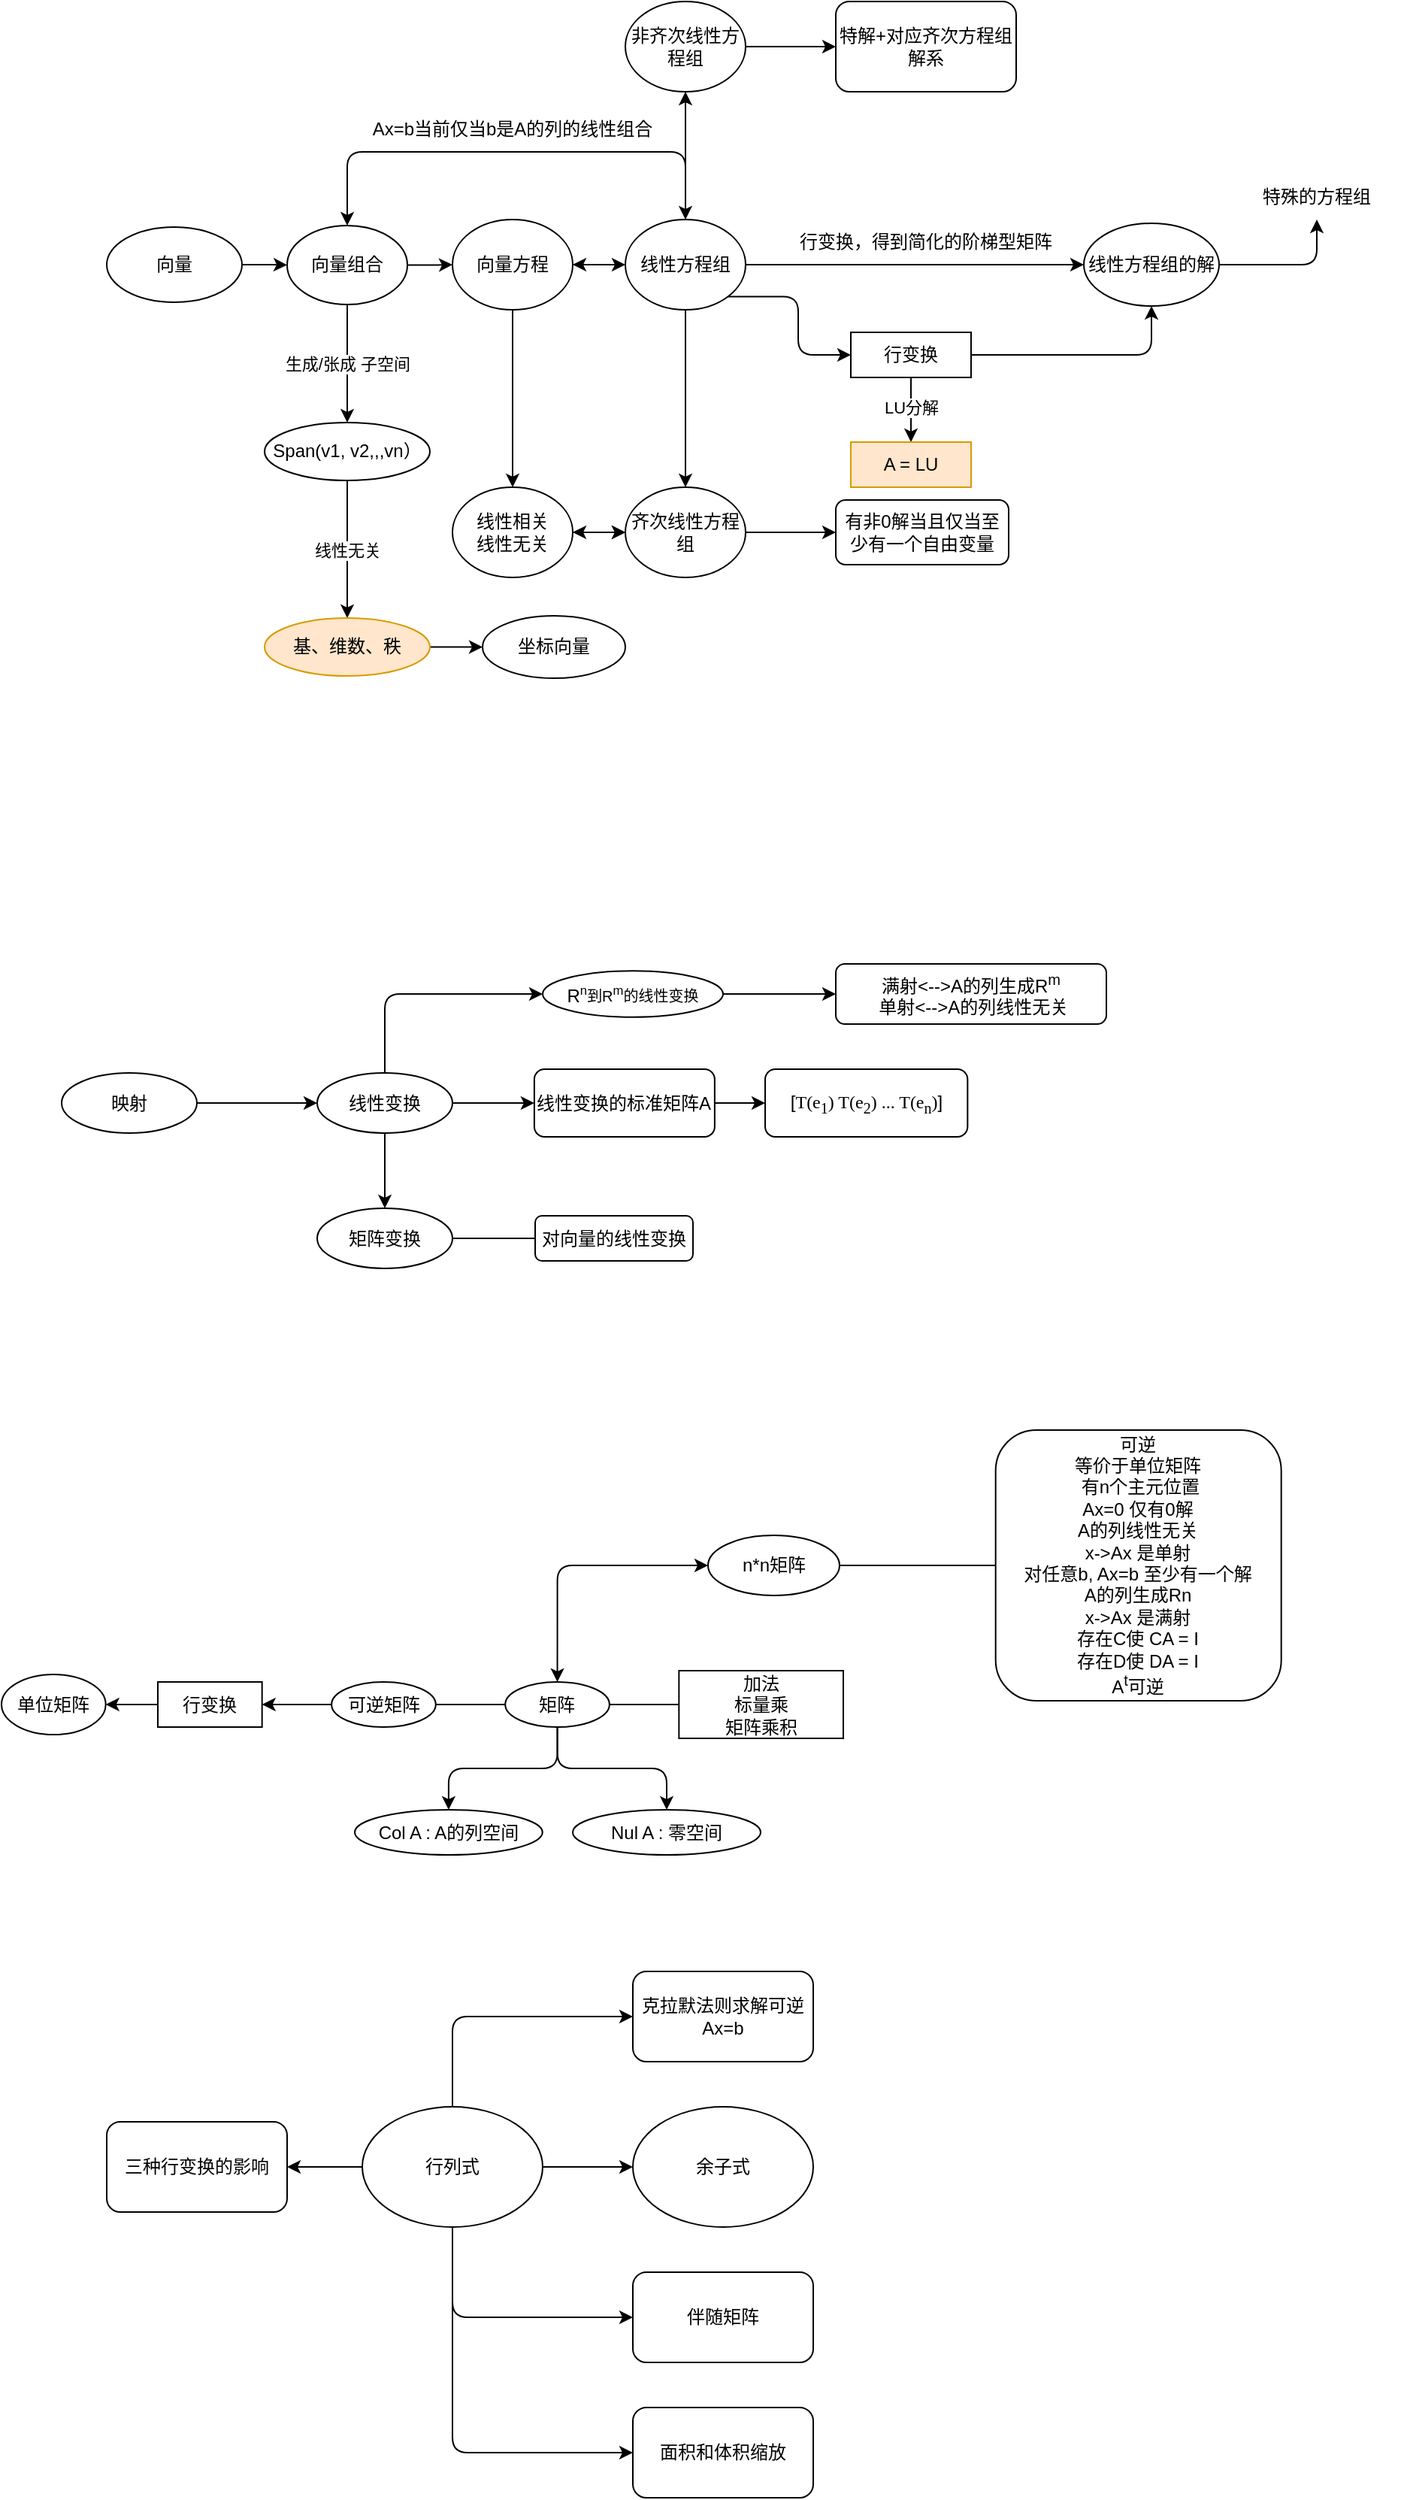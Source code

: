 <mxfile version="20.5.1" type="github">
  <diagram name="Page-1" id="e7e014a7-5840-1c2e-5031-d8a46d1fe8dd">
    <mxGraphModel dx="1422" dy="762" grid="1" gridSize="10" guides="1" tooltips="1" connect="1" arrows="1" fold="1" page="1" pageScale="1" pageWidth="827" pageHeight="11169" background="none" math="0" shadow="0">
      <root>
        <mxCell id="0" />
        <mxCell id="1" parent="0" />
        <mxCell id="oNJBq7v1mSASrG1cI6hb-3" value="" style="edgeStyle=orthogonalEdgeStyle;rounded=0;orthogonalLoop=1;jettySize=auto;html=1;" parent="1" source="oNJBq7v1mSASrG1cI6hb-1" target="oNJBq7v1mSASrG1cI6hb-2" edge="1">
          <mxGeometry relative="1" as="geometry" />
        </mxCell>
        <mxCell id="oNJBq7v1mSASrG1cI6hb-1" value="向量" style="ellipse;whiteSpace=wrap;html=1;" parent="1" vertex="1">
          <mxGeometry x="160" y="210" width="90" height="50" as="geometry" />
        </mxCell>
        <mxCell id="oNJBq7v1mSASrG1cI6hb-5" value="" style="edgeStyle=orthogonalEdgeStyle;rounded=0;orthogonalLoop=1;jettySize=auto;html=1;" parent="1" source="oNJBq7v1mSASrG1cI6hb-2" target="oNJBq7v1mSASrG1cI6hb-4" edge="1">
          <mxGeometry relative="1" as="geometry" />
        </mxCell>
        <mxCell id="oNJBq7v1mSASrG1cI6hb-12" style="edgeStyle=orthogonalEdgeStyle;rounded=1;orthogonalLoop=1;jettySize=auto;html=1;exitX=0.5;exitY=0;exitDx=0;exitDy=0;entryX=0.5;entryY=0;entryDx=0;entryDy=0;elbow=vertical;startArrow=classic;startFill=1;" parent="1" source="oNJBq7v1mSASrG1cI6hb-2" target="oNJBq7v1mSASrG1cI6hb-6" edge="1">
          <mxGeometry relative="1" as="geometry">
            <Array as="points">
              <mxPoint x="320" y="160" />
              <mxPoint x="545" y="160" />
            </Array>
          </mxGeometry>
        </mxCell>
        <mxCell id="oNJBq7v1mSASrG1cI6hb-25" value="生成/张成 子空间" style="edgeStyle=orthogonalEdgeStyle;curved=1;rounded=0;orthogonalLoop=1;jettySize=auto;html=1;elbow=vertical;" parent="1" edge="1">
          <mxGeometry relative="1" as="geometry">
            <mxPoint x="320" y="261.5" as="sourcePoint" />
            <mxPoint x="320" y="340" as="targetPoint" />
            <Array as="points">
              <mxPoint x="320" y="290" />
              <mxPoint x="320" y="290" />
            </Array>
          </mxGeometry>
        </mxCell>
        <mxCell id="oNJBq7v1mSASrG1cI6hb-2" value="向量组合" style="ellipse;whiteSpace=wrap;html=1;" parent="1" vertex="1">
          <mxGeometry x="280" y="209" width="80" height="52.5" as="geometry" />
        </mxCell>
        <mxCell id="oNJBq7v1mSASrG1cI6hb-7" value="" style="edgeStyle=orthogonalEdgeStyle;rounded=0;orthogonalLoop=1;jettySize=auto;html=1;startArrow=classic;startFill=1;" parent="1" source="oNJBq7v1mSASrG1cI6hb-4" target="oNJBq7v1mSASrG1cI6hb-6" edge="1">
          <mxGeometry relative="1" as="geometry" />
        </mxCell>
        <mxCell id="oNJBq7v1mSASrG1cI6hb-28" value="" style="edgeStyle=orthogonalEdgeStyle;curved=1;rounded=0;orthogonalLoop=1;jettySize=auto;html=1;elbow=vertical;" parent="1" source="oNJBq7v1mSASrG1cI6hb-4" target="oNJBq7v1mSASrG1cI6hb-27" edge="1">
          <mxGeometry relative="1" as="geometry" />
        </mxCell>
        <mxCell id="oNJBq7v1mSASrG1cI6hb-4" value="向量方程" style="ellipse;whiteSpace=wrap;html=1;" parent="1" vertex="1">
          <mxGeometry x="390" y="205" width="80" height="60" as="geometry" />
        </mxCell>
        <mxCell id="oNJBq7v1mSASrG1cI6hb-21" style="edgeStyle=orthogonalEdgeStyle;curved=1;rounded=0;orthogonalLoop=1;jettySize=auto;html=1;exitX=0.5;exitY=0;exitDx=0;exitDy=0;elbow=vertical;" parent="1" source="oNJBq7v1mSASrG1cI6hb-6" target="oNJBq7v1mSASrG1cI6hb-20" edge="1">
          <mxGeometry relative="1" as="geometry" />
        </mxCell>
        <mxCell id="oNJBq7v1mSASrG1cI6hb-30" value="" style="edgeStyle=orthogonalEdgeStyle;curved=1;rounded=0;orthogonalLoop=1;jettySize=auto;html=1;elbow=vertical;" parent="1" source="oNJBq7v1mSASrG1cI6hb-6" target="oNJBq7v1mSASrG1cI6hb-29" edge="1">
          <mxGeometry relative="1" as="geometry" />
        </mxCell>
        <mxCell id="oNJBq7v1mSASrG1cI6hb-44" value="" style="edgeStyle=orthogonalEdgeStyle;orthogonalLoop=1;jettySize=auto;html=1;startArrow=none;startFill=0;endArrow=classic;endFill=1;elbow=vertical;rounded=0;" parent="1" source="oNJBq7v1mSASrG1cI6hb-6" target="oNJBq7v1mSASrG1cI6hb-43" edge="1">
          <mxGeometry relative="1" as="geometry" />
        </mxCell>
        <mxCell id="xrt7ozniqlqUP_sp9zLt-5" style="edgeStyle=orthogonalEdgeStyle;orthogonalLoop=1;jettySize=auto;html=1;exitX=1;exitY=1;exitDx=0;exitDy=0;entryX=0;entryY=0.5;entryDx=0;entryDy=0;rounded=1;" parent="1" source="oNJBq7v1mSASrG1cI6hb-6" target="xrt7ozniqlqUP_sp9zLt-6" edge="1">
          <mxGeometry relative="1" as="geometry">
            <mxPoint x="680" y="300" as="targetPoint" />
          </mxGeometry>
        </mxCell>
        <mxCell id="oNJBq7v1mSASrG1cI6hb-6" value="线性方程组" style="ellipse;whiteSpace=wrap;html=1;" parent="1" vertex="1">
          <mxGeometry x="505" y="205" width="80" height="60" as="geometry" />
        </mxCell>
        <mxCell id="oNJBq7v1mSASrG1cI6hb-23" value="" style="edgeStyle=orthogonalEdgeStyle;curved=1;rounded=0;orthogonalLoop=1;jettySize=auto;html=1;elbow=vertical;" parent="1" source="oNJBq7v1mSASrG1cI6hb-20" target="oNJBq7v1mSASrG1cI6hb-22" edge="1">
          <mxGeometry relative="1" as="geometry" />
        </mxCell>
        <mxCell id="oNJBq7v1mSASrG1cI6hb-20" value="非齐次线性方程组" style="ellipse;whiteSpace=wrap;html=1;" parent="1" vertex="1">
          <mxGeometry x="505" y="60" width="80" height="60" as="geometry" />
        </mxCell>
        <mxCell id="oNJBq7v1mSASrG1cI6hb-22" value="特解+对应齐次方程组解系" style="rounded=1;whiteSpace=wrap;html=1;" parent="1" vertex="1">
          <mxGeometry x="645" y="60" width="120" height="60" as="geometry" />
        </mxCell>
        <mxCell id="repZEsD1BnuXegKg9dCB-4" value="线性无关" style="edgeStyle=orthogonalEdgeStyle;rounded=0;orthogonalLoop=1;jettySize=auto;html=1;" parent="1" source="oNJBq7v1mSASrG1cI6hb-24" target="repZEsD1BnuXegKg9dCB-3" edge="1">
          <mxGeometry relative="1" as="geometry" />
        </mxCell>
        <mxCell id="oNJBq7v1mSASrG1cI6hb-24" value="Span(v1, v2,,,vn）" style="ellipse;whiteSpace=wrap;html=1;" parent="1" vertex="1">
          <mxGeometry x="265" y="340" width="110" height="38.5" as="geometry" />
        </mxCell>
        <mxCell id="oNJBq7v1mSASrG1cI6hb-31" value="" style="edgeStyle=orthogonalEdgeStyle;curved=1;rounded=0;orthogonalLoop=1;jettySize=auto;html=1;elbow=vertical;endArrow=classic;endFill=1;" parent="1" source="oNJBq7v1mSASrG1cI6hb-27" target="oNJBq7v1mSASrG1cI6hb-29" edge="1">
          <mxGeometry relative="1" as="geometry" />
        </mxCell>
        <mxCell id="oNJBq7v1mSASrG1cI6hb-41" value="" style="edgeStyle=orthogonalEdgeStyle;orthogonalLoop=1;jettySize=auto;html=1;endArrow=classic;endFill=1;elbow=vertical;curved=1;startArrow=classic;startFill=1;" parent="1" source="oNJBq7v1mSASrG1cI6hb-27" target="oNJBq7v1mSASrG1cI6hb-29" edge="1">
          <mxGeometry relative="1" as="geometry" />
        </mxCell>
        <mxCell id="oNJBq7v1mSASrG1cI6hb-27" value="线性相关&lt;br&gt;线性无关" style="ellipse;whiteSpace=wrap;html=1;" parent="1" vertex="1">
          <mxGeometry x="390" y="383" width="80" height="60" as="geometry" />
        </mxCell>
        <mxCell id="xrt7ozniqlqUP_sp9zLt-14" value="" style="edgeStyle=orthogonalEdgeStyle;rounded=1;orthogonalLoop=1;jettySize=auto;html=1;startArrow=none;startFill=0;" parent="1" source="oNJBq7v1mSASrG1cI6hb-29" target="xrt7ozniqlqUP_sp9zLt-13" edge="1">
          <mxGeometry relative="1" as="geometry" />
        </mxCell>
        <mxCell id="oNJBq7v1mSASrG1cI6hb-29" value="齐次线性方程组" style="ellipse;whiteSpace=wrap;html=1;" parent="1" vertex="1">
          <mxGeometry x="505" y="383" width="80" height="60" as="geometry" />
        </mxCell>
        <mxCell id="xrt7ozniqlqUP_sp9zLt-9" style="edgeStyle=orthogonalEdgeStyle;rounded=1;orthogonalLoop=1;jettySize=auto;html=1;exitX=1;exitY=0.5;exitDx=0;exitDy=0;entryX=0.5;entryY=1;entryDx=0;entryDy=0;" parent="1" source="oNJBq7v1mSASrG1cI6hb-43" target="oNJBq7v1mSASrG1cI6hb-45" edge="1">
          <mxGeometry relative="1" as="geometry" />
        </mxCell>
        <mxCell id="oNJBq7v1mSASrG1cI6hb-43" value="线性方程组的解" style="ellipse;whiteSpace=wrap;html=1;" parent="1" vertex="1">
          <mxGeometry x="810" y="207.5" width="90" height="55" as="geometry" />
        </mxCell>
        <mxCell id="oNJBq7v1mSASrG1cI6hb-45" value="特殊的方程组" style="text;html=1;strokeColor=none;fillColor=none;align=center;verticalAlign=middle;whiteSpace=wrap;rounded=0;" parent="1" vertex="1">
          <mxGeometry x="910" y="175" width="110" height="30" as="geometry" />
        </mxCell>
        <mxCell id="oNJBq7v1mSASrG1cI6hb-46" value="行变换，得到简化的阶梯型矩阵" style="text;html=1;strokeColor=none;fillColor=none;align=center;verticalAlign=middle;whiteSpace=wrap;rounded=0;" parent="1" vertex="1">
          <mxGeometry x="605" y="200" width="200" height="40" as="geometry" />
        </mxCell>
        <mxCell id="oNJBq7v1mSASrG1cI6hb-57" value="Ax=b当前仅当b是A的列的线性组合" style="text;html=1;strokeColor=none;fillColor=none;align=center;verticalAlign=middle;whiteSpace=wrap;rounded=0;" parent="1" vertex="1">
          <mxGeometry x="330" y="140" width="200" height="10" as="geometry" />
        </mxCell>
        <mxCell id="xrt7ozniqlqUP_sp9zLt-8" style="edgeStyle=orthogonalEdgeStyle;orthogonalLoop=1;jettySize=auto;html=1;exitX=1;exitY=0.5;exitDx=0;exitDy=0;entryX=0.5;entryY=1;entryDx=0;entryDy=0;rounded=1;" parent="1" source="xrt7ozniqlqUP_sp9zLt-6" target="oNJBq7v1mSASrG1cI6hb-43" edge="1">
          <mxGeometry relative="1" as="geometry" />
        </mxCell>
        <mxCell id="xrt7ozniqlqUP_sp9zLt-11" value="LU分解" style="edgeStyle=orthogonalEdgeStyle;rounded=1;orthogonalLoop=1;jettySize=auto;html=1;exitX=0.5;exitY=1;exitDx=0;exitDy=0;startArrow=none;startFill=0;" parent="1" source="xrt7ozniqlqUP_sp9zLt-6" target="xrt7ozniqlqUP_sp9zLt-10" edge="1">
          <mxGeometry x="-0.091" relative="1" as="geometry">
            <mxPoint as="offset" />
          </mxGeometry>
        </mxCell>
        <mxCell id="xrt7ozniqlqUP_sp9zLt-6" value="行变换" style="rounded=0;whiteSpace=wrap;html=1;" parent="1" vertex="1">
          <mxGeometry x="655" y="280" width="80" height="30" as="geometry" />
        </mxCell>
        <mxCell id="xrt7ozniqlqUP_sp9zLt-10" value="A = LU" style="rounded=0;whiteSpace=wrap;html=1;fillColor=#ffe6cc;strokeColor=#d79b00;" parent="1" vertex="1">
          <mxGeometry x="655" y="353" width="80" height="30" as="geometry" />
        </mxCell>
        <mxCell id="xrt7ozniqlqUP_sp9zLt-13" value="有非0解当且仅当至少有一个自由变量" style="whiteSpace=wrap;html=1;glass=0;rounded=1;" parent="1" vertex="1">
          <mxGeometry x="645" y="391.5" width="115" height="43" as="geometry" />
        </mxCell>
        <mxCell id="repZEsD1BnuXegKg9dCB-1" value="" style="group" parent="1" vertex="1" connectable="0">
          <mxGeometry x="130" y="700" width="695" height="202.5" as="geometry" />
        </mxCell>
        <mxCell id="oNJBq7v1mSASrG1cI6hb-75" value="" style="group" parent="repZEsD1BnuXegKg9dCB-1" vertex="1" connectable="0">
          <mxGeometry x="320" width="375" height="40" as="geometry" />
        </mxCell>
        <mxCell id="oNJBq7v1mSASrG1cI6hb-70" value="R&lt;span style=&quot;font-size: 10px;&quot;&gt;&lt;sup&gt;n&lt;/sup&gt;到R&lt;sup&gt;m&lt;/sup&gt;的线性变换&lt;/span&gt;" style="ellipse;whiteSpace=wrap;html=1;rounded=1;glass=0;sketch=0;" parent="oNJBq7v1mSASrG1cI6hb-75" vertex="1">
          <mxGeometry y="4.615" width="120.0" height="30.769" as="geometry" />
        </mxCell>
        <mxCell id="oNJBq7v1mSASrG1cI6hb-73" value="满射&amp;lt;--&amp;gt;A的列生成R&lt;sup&gt;m&lt;/sup&gt;&lt;br&gt;&amp;nbsp;单射&amp;lt;--&amp;gt;A的列线性无关" style="rounded=1;whiteSpace=wrap;html=1;glass=0;sketch=0;" parent="oNJBq7v1mSASrG1cI6hb-75" vertex="1">
          <mxGeometry x="195.0" width="180.0" height="40" as="geometry" />
        </mxCell>
        <mxCell id="oNJBq7v1mSASrG1cI6hb-72" value="" style="edgeStyle=orthogonalEdgeStyle;curved=1;orthogonalLoop=1;jettySize=auto;html=1;startArrow=none;startFill=0;endArrow=classic;endFill=1;elbow=vertical;" parent="oNJBq7v1mSASrG1cI6hb-75" source="oNJBq7v1mSASrG1cI6hb-70" target="oNJBq7v1mSASrG1cI6hb-73" edge="1">
          <mxGeometry relative="1" as="geometry">
            <mxPoint x="200.0" y="20" as="targetPoint" />
          </mxGeometry>
        </mxCell>
        <mxCell id="oNJBq7v1mSASrG1cI6hb-94" value="" style="group" parent="repZEsD1BnuXegKg9dCB-1" vertex="1" connectable="0">
          <mxGeometry y="70" width="602.67" height="132.5" as="geometry" />
        </mxCell>
        <mxCell id="oNJBq7v1mSASrG1cI6hb-58" value="映射" style="ellipse;whiteSpace=wrap;html=1;" parent="oNJBq7v1mSASrG1cI6hb-94" vertex="1">
          <mxGeometry y="2.5" width="90" height="40" as="geometry" />
        </mxCell>
        <mxCell id="oNJBq7v1mSASrG1cI6hb-59" value="线性变换" style="ellipse;whiteSpace=wrap;html=1;" parent="oNJBq7v1mSASrG1cI6hb-94" vertex="1">
          <mxGeometry x="170" y="2.5" width="90" height="40" as="geometry" />
        </mxCell>
        <mxCell id="oNJBq7v1mSASrG1cI6hb-60" value="" style="edgeStyle=orthogonalEdgeStyle;curved=1;orthogonalLoop=1;jettySize=auto;html=1;startArrow=none;startFill=0;endArrow=classic;endFill=1;elbow=vertical;" parent="oNJBq7v1mSASrG1cI6hb-94" source="oNJBq7v1mSASrG1cI6hb-58" target="oNJBq7v1mSASrG1cI6hb-59" edge="1">
          <mxGeometry relative="1" as="geometry" />
        </mxCell>
        <mxCell id="oNJBq7v1mSASrG1cI6hb-62" value="矩阵变换" style="ellipse;whiteSpace=wrap;html=1;" parent="oNJBq7v1mSASrG1cI6hb-94" vertex="1">
          <mxGeometry x="170" y="92.5" width="90" height="40" as="geometry" />
        </mxCell>
        <mxCell id="oNJBq7v1mSASrG1cI6hb-63" value="" style="edgeStyle=orthogonalEdgeStyle;curved=1;orthogonalLoop=1;jettySize=auto;html=1;startArrow=none;startFill=0;endArrow=classic;endFill=1;elbow=vertical;" parent="oNJBq7v1mSASrG1cI6hb-94" source="oNJBq7v1mSASrG1cI6hb-59" target="oNJBq7v1mSASrG1cI6hb-62" edge="1">
          <mxGeometry relative="1" as="geometry" />
        </mxCell>
        <mxCell id="oNJBq7v1mSASrG1cI6hb-64" value="线性变换的标准矩阵A" style="whiteSpace=wrap;html=1;rounded=1;" parent="oNJBq7v1mSASrG1cI6hb-94" vertex="1">
          <mxGeometry x="314.44" width="120" height="45" as="geometry" />
        </mxCell>
        <mxCell id="oNJBq7v1mSASrG1cI6hb-65" value="" style="edgeStyle=orthogonalEdgeStyle;curved=1;orthogonalLoop=1;jettySize=auto;html=1;startArrow=none;startFill=0;endArrow=classic;endFill=1;elbow=vertical;" parent="oNJBq7v1mSASrG1cI6hb-94" source="oNJBq7v1mSASrG1cI6hb-59" target="oNJBq7v1mSASrG1cI6hb-64" edge="1">
          <mxGeometry relative="1" as="geometry" />
        </mxCell>
        <mxCell id="oNJBq7v1mSASrG1cI6hb-66" value="[&lt;font face=&quot;Georgia&quot;&gt;T(e&lt;sub&gt;1&lt;/sub&gt;) T(e&lt;sub&gt;2&lt;/sub&gt;) ... T(e&lt;sub&gt;n&lt;/sub&gt;)&lt;/font&gt;]" style="whiteSpace=wrap;html=1;rounded=1;" parent="oNJBq7v1mSASrG1cI6hb-94" vertex="1">
          <mxGeometry x="468.01" width="134.66" height="45" as="geometry" />
        </mxCell>
        <mxCell id="oNJBq7v1mSASrG1cI6hb-67" value="" style="edgeStyle=orthogonalEdgeStyle;curved=1;orthogonalLoop=1;jettySize=auto;html=1;startArrow=none;startFill=0;endArrow=classic;endFill=1;elbow=vertical;" parent="oNJBq7v1mSASrG1cI6hb-94" source="oNJBq7v1mSASrG1cI6hb-64" target="oNJBq7v1mSASrG1cI6hb-66" edge="1">
          <mxGeometry relative="1" as="geometry" />
        </mxCell>
        <mxCell id="oNJBq7v1mSASrG1cI6hb-68" value="对向量的线性变换" style="whiteSpace=wrap;html=1;rounded=1;glass=0;sketch=0;" parent="oNJBq7v1mSASrG1cI6hb-94" vertex="1">
          <mxGeometry x="315" y="97.5" width="105" height="30" as="geometry" />
        </mxCell>
        <mxCell id="oNJBq7v1mSASrG1cI6hb-69" value="" style="edgeStyle=orthogonalEdgeStyle;curved=1;orthogonalLoop=1;jettySize=auto;html=1;startArrow=none;startFill=0;endArrow=none;endFill=0;elbow=vertical;" parent="oNJBq7v1mSASrG1cI6hb-94" source="oNJBq7v1mSASrG1cI6hb-62" target="oNJBq7v1mSASrG1cI6hb-68" edge="1">
          <mxGeometry relative="1" as="geometry" />
        </mxCell>
        <mxCell id="rIRUr_vu1HYP2ZQVzsmf-18" style="edgeStyle=orthogonalEdgeStyle;rounded=1;orthogonalLoop=1;jettySize=auto;html=1;exitX=0.5;exitY=0;exitDx=0;exitDy=0;startArrow=none;startFill=0;entryX=0;entryY=0.5;entryDx=0;entryDy=0;" parent="repZEsD1BnuXegKg9dCB-1" source="oNJBq7v1mSASrG1cI6hb-59" target="oNJBq7v1mSASrG1cI6hb-70" edge="1">
          <mxGeometry relative="1" as="geometry">
            <mxPoint x="270" y="-10" as="targetPoint" />
          </mxGeometry>
        </mxCell>
        <mxCell id="repZEsD1BnuXegKg9dCB-2" value="" style="group" parent="1" vertex="1" connectable="0">
          <mxGeometry x="90" y="1010" width="851.34" height="282.5" as="geometry" />
        </mxCell>
        <mxCell id="oNJBq7v1mSASrG1cI6hb-78" value="单位矩阵" style="ellipse;whiteSpace=wrap;html=1;rounded=1;glass=0;sketch=0;" parent="repZEsD1BnuXegKg9dCB-2" vertex="1">
          <mxGeometry y="162.5" width="69.333" height="40" as="geometry" />
        </mxCell>
        <mxCell id="oNJBq7v1mSASrG1cI6hb-81" value="行变换" style="rounded=0;whiteSpace=wrap;html=1;glass=0;sketch=0;" parent="repZEsD1BnuXegKg9dCB-2" vertex="1">
          <mxGeometry x="104" y="167.5" width="69.333" height="30" as="geometry" />
        </mxCell>
        <mxCell id="oNJBq7v1mSASrG1cI6hb-80" value="" style="edgeStyle=orthogonalEdgeStyle;curved=1;orthogonalLoop=1;jettySize=auto;html=1;startArrow=classic;startFill=1;endArrow=none;endFill=0;elbow=vertical;entryX=0;entryY=0.5;entryDx=0;entryDy=0;" parent="repZEsD1BnuXegKg9dCB-2" source="oNJBq7v1mSASrG1cI6hb-78" target="oNJBq7v1mSASrG1cI6hb-81" edge="1">
          <mxGeometry relative="1" as="geometry">
            <mxPoint x="115.556" y="182.5" as="targetPoint" />
          </mxGeometry>
        </mxCell>
        <mxCell id="oNJBq7v1mSASrG1cI6hb-82" value="可逆矩阵" style="ellipse;whiteSpace=wrap;html=1;rounded=0;glass=0;sketch=0;" parent="repZEsD1BnuXegKg9dCB-2" vertex="1">
          <mxGeometry x="219.556" y="167.5" width="69.333" height="30" as="geometry" />
        </mxCell>
        <mxCell id="oNJBq7v1mSASrG1cI6hb-83" value="" style="edgeStyle=orthogonalEdgeStyle;curved=1;orthogonalLoop=1;jettySize=auto;html=1;startArrow=classic;startFill=1;endArrow=none;endFill=0;elbow=vertical;" parent="repZEsD1BnuXegKg9dCB-2" source="oNJBq7v1mSASrG1cI6hb-81" target="oNJBq7v1mSASrG1cI6hb-82" edge="1">
          <mxGeometry relative="1" as="geometry" />
        </mxCell>
        <mxCell id="oNJBq7v1mSASrG1cI6hb-84" value="矩阵" style="ellipse;whiteSpace=wrap;html=1;rounded=0;glass=0;sketch=0;" parent="repZEsD1BnuXegKg9dCB-2" vertex="1">
          <mxGeometry x="335.111" y="167.5" width="69.333" height="30" as="geometry" />
        </mxCell>
        <mxCell id="oNJBq7v1mSASrG1cI6hb-85" value="" style="edgeStyle=orthogonalEdgeStyle;curved=1;orthogonalLoop=1;jettySize=auto;html=1;startArrow=none;startFill=0;endArrow=none;endFill=0;elbow=vertical;" parent="repZEsD1BnuXegKg9dCB-2" source="oNJBq7v1mSASrG1cI6hb-82" target="oNJBq7v1mSASrG1cI6hb-84" edge="1">
          <mxGeometry relative="1" as="geometry" />
        </mxCell>
        <mxCell id="oNJBq7v1mSASrG1cI6hb-86" value="加法&lt;br&gt;标量乘&lt;br&gt;矩阵乘积" style="whiteSpace=wrap;html=1;rounded=0;glass=0;sketch=0;" parent="repZEsD1BnuXegKg9dCB-2" vertex="1">
          <mxGeometry x="450.67" y="160" width="109.33" height="45" as="geometry" />
        </mxCell>
        <mxCell id="oNJBq7v1mSASrG1cI6hb-87" value="" style="edgeStyle=orthogonalEdgeStyle;curved=1;orthogonalLoop=1;jettySize=auto;html=1;startArrow=none;startFill=0;endArrow=none;endFill=0;elbow=vertical;" parent="repZEsD1BnuXegKg9dCB-2" source="oNJBq7v1mSASrG1cI6hb-84" target="oNJBq7v1mSASrG1cI6hb-86" edge="1">
          <mxGeometry relative="1" as="geometry" />
        </mxCell>
        <mxCell id="oNJBq7v1mSASrG1cI6hb-93" value="" style="group" parent="repZEsD1BnuXegKg9dCB-2" vertex="1" connectable="0">
          <mxGeometry x="470" width="381.34" height="180" as="geometry" />
        </mxCell>
        <mxCell id="oNJBq7v1mSASrG1cI6hb-89" value="n*n矩阵" style="ellipse;whiteSpace=wrap;html=1;rounded=1;glass=0;sketch=0;" parent="oNJBq7v1mSASrG1cI6hb-93" vertex="1">
          <mxGeometry y="70" width="87.5" height="40" as="geometry" />
        </mxCell>
        <mxCell id="oNJBq7v1mSASrG1cI6hb-90" value="&lt;div class=&quot;mind-clipboard&quot;&gt;可逆&lt;div&gt;等价于单位矩阵&lt;/div&gt;&lt;div&gt;&amp;nbsp;有n个主元位置&lt;/div&gt;&lt;div&gt;Ax=0 仅有0解&lt;/div&gt;&lt;div&gt;A的列线性无关&lt;/div&gt;&lt;div&gt;x-&amp;gt;Ax 是单射&lt;/div&gt;&lt;div&gt;对任意b, Ax=b 至少有一个解&lt;/div&gt;&lt;div&gt;A的列生成Rn&lt;/div&gt;&lt;div&gt;x-&amp;gt;Ax 是满射&lt;/div&gt;&lt;div&gt;存在C使 CA = I&lt;/div&gt;&lt;div&gt;存在D使 DA = I&lt;/div&gt;&lt;div&gt;A&lt;sup&gt;t&lt;/sup&gt;可逆&lt;/div&gt;&lt;/div&gt;" style="whiteSpace=wrap;html=1;rounded=1;glass=0;sketch=0;" parent="oNJBq7v1mSASrG1cI6hb-93" vertex="1">
          <mxGeometry x="191.34" width="190" height="180" as="geometry" />
        </mxCell>
        <mxCell id="oNJBq7v1mSASrG1cI6hb-91" value="" style="edgeStyle=orthogonalEdgeStyle;curved=1;orthogonalLoop=1;jettySize=auto;html=1;startArrow=none;startFill=0;endArrow=none;endFill=0;elbow=vertical;" parent="oNJBq7v1mSASrG1cI6hb-93" source="oNJBq7v1mSASrG1cI6hb-89" target="oNJBq7v1mSASrG1cI6hb-90" edge="1">
          <mxGeometry relative="1" as="geometry" />
        </mxCell>
        <mxCell id="rIRUr_vu1HYP2ZQVzsmf-16" style="edgeStyle=orthogonalEdgeStyle;rounded=1;orthogonalLoop=1;jettySize=auto;html=1;exitX=0.5;exitY=0;exitDx=0;exitDy=0;entryX=0;entryY=0.5;entryDx=0;entryDy=0;startArrow=classic;startFill=1;" parent="repZEsD1BnuXegKg9dCB-2" source="oNJBq7v1mSASrG1cI6hb-84" target="oNJBq7v1mSASrG1cI6hb-89" edge="1">
          <mxGeometry relative="1" as="geometry" />
        </mxCell>
        <mxCell id="rIRUr_vu1HYP2ZQVzsmf-4" value="Col A : A的列空间" style="ellipse;whiteSpace=wrap;html=1;rounded=0;glass=0;sketch=0;" parent="repZEsD1BnuXegKg9dCB-2" vertex="1">
          <mxGeometry x="235.0" y="252.5" width="124.89" height="30" as="geometry" />
        </mxCell>
        <mxCell id="rIRUr_vu1HYP2ZQVzsmf-8" value="Nul A : 零空间" style="ellipse;whiteSpace=wrap;html=1;" parent="repZEsD1BnuXegKg9dCB-2" vertex="1">
          <mxGeometry x="380.0" y="252.5" width="125" height="30" as="geometry" />
        </mxCell>
        <mxCell id="rIRUr_vu1HYP2ZQVzsmf-11" style="edgeStyle=orthogonalEdgeStyle;rounded=1;orthogonalLoop=1;jettySize=auto;html=1;exitX=0.5;exitY=1;exitDx=0;exitDy=0;" parent="repZEsD1BnuXegKg9dCB-2" source="oNJBq7v1mSASrG1cI6hb-84" target="rIRUr_vu1HYP2ZQVzsmf-4" edge="1">
          <mxGeometry relative="1" as="geometry" />
        </mxCell>
        <mxCell id="rIRUr_vu1HYP2ZQVzsmf-10" style="edgeStyle=orthogonalEdgeStyle;rounded=1;orthogonalLoop=1;jettySize=auto;html=1;exitX=0.5;exitY=1;exitDx=0;exitDy=0;entryX=0.5;entryY=0;entryDx=0;entryDy=0;" parent="repZEsD1BnuXegKg9dCB-2" source="oNJBq7v1mSASrG1cI6hb-84" target="rIRUr_vu1HYP2ZQVzsmf-8" edge="1">
          <mxGeometry relative="1" as="geometry" />
        </mxCell>
        <mxCell id="repZEsD1BnuXegKg9dCB-7" value="" style="edgeStyle=orthogonalEdgeStyle;rounded=0;orthogonalLoop=1;jettySize=auto;html=1;" parent="1" source="repZEsD1BnuXegKg9dCB-3" target="repZEsD1BnuXegKg9dCB-6" edge="1">
          <mxGeometry relative="1" as="geometry" />
        </mxCell>
        <mxCell id="repZEsD1BnuXegKg9dCB-3" value="基、维数、秩" style="ellipse;whiteSpace=wrap;html=1;fillColor=#ffe6cc;strokeColor=#d79b00;" parent="1" vertex="1">
          <mxGeometry x="265" y="470" width="110" height="38.5" as="geometry" />
        </mxCell>
        <mxCell id="repZEsD1BnuXegKg9dCB-6" value="坐标向量" style="ellipse;whiteSpace=wrap;html=1;" parent="1" vertex="1">
          <mxGeometry x="410" y="468.5" width="95" height="41.5" as="geometry" />
        </mxCell>
        <mxCell id="hJB4aa5CZlRUL_3Op0QT-4" value="" style="edgeStyle=orthogonalEdgeStyle;rounded=0;orthogonalLoop=1;jettySize=auto;html=1;" edge="1" parent="1" source="hJB4aa5CZlRUL_3Op0QT-1" target="hJB4aa5CZlRUL_3Op0QT-3">
          <mxGeometry relative="1" as="geometry" />
        </mxCell>
        <mxCell id="hJB4aa5CZlRUL_3Op0QT-7" style="edgeStyle=orthogonalEdgeStyle;rounded=0;orthogonalLoop=1;jettySize=auto;html=1;exitX=0;exitY=0.5;exitDx=0;exitDy=0;" edge="1" parent="1" source="hJB4aa5CZlRUL_3Op0QT-1" target="hJB4aa5CZlRUL_3Op0QT-8">
          <mxGeometry relative="1" as="geometry">
            <mxPoint x="300" y="1460" as="targetPoint" />
          </mxGeometry>
        </mxCell>
        <mxCell id="hJB4aa5CZlRUL_3Op0QT-11" style="edgeStyle=orthogonalEdgeStyle;rounded=1;orthogonalLoop=1;jettySize=auto;html=1;exitX=0.5;exitY=0;exitDx=0;exitDy=0;entryX=0;entryY=0.5;entryDx=0;entryDy=0;" edge="1" parent="1" source="hJB4aa5CZlRUL_3Op0QT-1" target="hJB4aa5CZlRUL_3Op0QT-12">
          <mxGeometry relative="1" as="geometry">
            <mxPoint x="580" y="1420" as="targetPoint" />
          </mxGeometry>
        </mxCell>
        <mxCell id="hJB4aa5CZlRUL_3Op0QT-14" style="edgeStyle=orthogonalEdgeStyle;rounded=1;orthogonalLoop=1;jettySize=auto;html=1;exitX=0.5;exitY=1;exitDx=0;exitDy=0;entryX=0;entryY=0.5;entryDx=0;entryDy=0;" edge="1" parent="1" source="hJB4aa5CZlRUL_3Op0QT-1" target="hJB4aa5CZlRUL_3Op0QT-15">
          <mxGeometry relative="1" as="geometry">
            <mxPoint x="400" y="1590" as="targetPoint" />
          </mxGeometry>
        </mxCell>
        <mxCell id="hJB4aa5CZlRUL_3Op0QT-18" style="edgeStyle=orthogonalEdgeStyle;rounded=1;orthogonalLoop=1;jettySize=auto;html=1;exitX=0.5;exitY=1;exitDx=0;exitDy=0;entryX=0;entryY=0.5;entryDx=0;entryDy=0;" edge="1" parent="1" source="hJB4aa5CZlRUL_3Op0QT-1" target="hJB4aa5CZlRUL_3Op0QT-19">
          <mxGeometry relative="1" as="geometry">
            <mxPoint x="510" y="1740" as="targetPoint" />
          </mxGeometry>
        </mxCell>
        <mxCell id="hJB4aa5CZlRUL_3Op0QT-1" value="行列式" style="ellipse;whiteSpace=wrap;html=1;" vertex="1" parent="1">
          <mxGeometry x="330" y="1460" width="120" height="80" as="geometry" />
        </mxCell>
        <mxCell id="hJB4aa5CZlRUL_3Op0QT-3" value="余子式" style="ellipse;whiteSpace=wrap;html=1;" vertex="1" parent="1">
          <mxGeometry x="510" y="1460" width="120" height="80" as="geometry" />
        </mxCell>
        <mxCell id="hJB4aa5CZlRUL_3Op0QT-8" value="三种行变换的影响" style="rounded=1;whiteSpace=wrap;html=1;" vertex="1" parent="1">
          <mxGeometry x="160" y="1470" width="120" height="60" as="geometry" />
        </mxCell>
        <mxCell id="hJB4aa5CZlRUL_3Op0QT-12" value="克拉默法则求解可逆Ax=b" style="rounded=1;whiteSpace=wrap;html=1;" vertex="1" parent="1">
          <mxGeometry x="510" y="1370" width="120" height="60" as="geometry" />
        </mxCell>
        <mxCell id="hJB4aa5CZlRUL_3Op0QT-15" value="伴随矩阵" style="rounded=1;whiteSpace=wrap;html=1;" vertex="1" parent="1">
          <mxGeometry x="510" y="1570" width="120" height="60" as="geometry" />
        </mxCell>
        <mxCell id="hJB4aa5CZlRUL_3Op0QT-19" value="面积和体积缩放" style="rounded=1;whiteSpace=wrap;html=1;" vertex="1" parent="1">
          <mxGeometry x="510" y="1660" width="120" height="60" as="geometry" />
        </mxCell>
      </root>
    </mxGraphModel>
  </diagram>
</mxfile>
